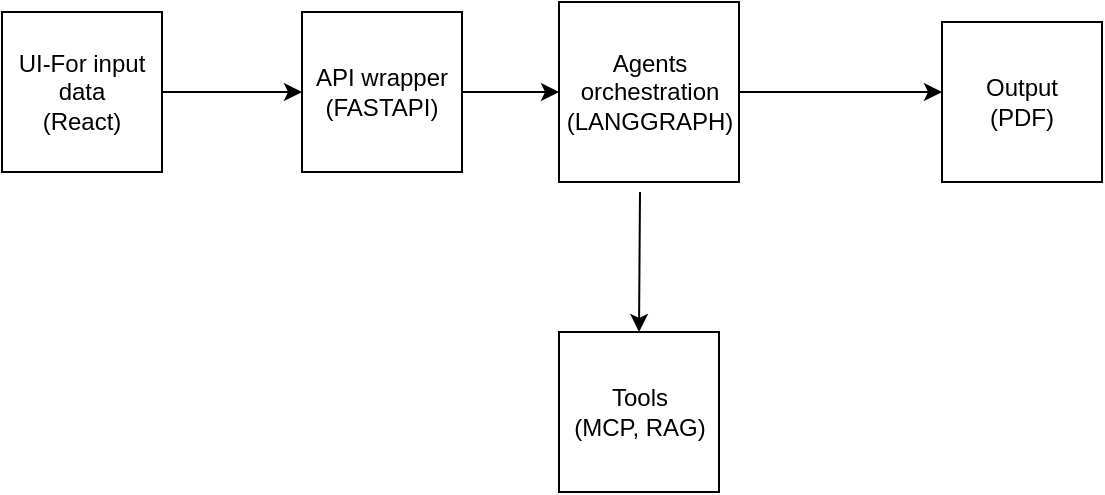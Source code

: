 <mxfile version="27.0.9" pages="2">
  <diagram name="HLD" id="ttDJFqqFcoFR2nL8kNPs">
    <mxGraphModel dx="976" dy="751" grid="1" gridSize="10" guides="1" tooltips="1" connect="1" arrows="1" fold="1" page="1" pageScale="1" pageWidth="827" pageHeight="1169" math="0" shadow="0">
      <root>
        <mxCell id="0" />
        <mxCell id="1" parent="0" />
        <mxCell id="3VN7QrqqQd_PNtmZmsZN-1" value="UI-For input data&lt;br&gt;(React)" style="whiteSpace=wrap;html=1;aspect=fixed;" parent="1" vertex="1">
          <mxGeometry x="90" y="60" width="80" height="80" as="geometry" />
        </mxCell>
        <mxCell id="3VN7QrqqQd_PNtmZmsZN-2" value="" style="endArrow=classic;html=1;rounded=0;" parent="1" edge="1">
          <mxGeometry width="50" height="50" relative="1" as="geometry">
            <mxPoint x="170" y="100" as="sourcePoint" />
            <mxPoint x="240" y="100" as="targetPoint" />
          </mxGeometry>
        </mxCell>
        <mxCell id="3VN7QrqqQd_PNtmZmsZN-3" value="API wrapper&lt;div&gt;(FASTAPI)&lt;/div&gt;" style="whiteSpace=wrap;html=1;aspect=fixed;" parent="1" vertex="1">
          <mxGeometry x="240" y="60" width="80" height="80" as="geometry" />
        </mxCell>
        <mxCell id="3VN7QrqqQd_PNtmZmsZN-5" value="" style="endArrow=classic;html=1;rounded=0;exitX=1;exitY=0.5;exitDx=0;exitDy=0;" parent="1" source="3VN7QrqqQd_PNtmZmsZN-3" target="3VN7QrqqQd_PNtmZmsZN-6" edge="1">
          <mxGeometry width="50" height="50" relative="1" as="geometry">
            <mxPoint x="390" y="400" as="sourcePoint" />
            <mxPoint x="410" y="100" as="targetPoint" />
          </mxGeometry>
        </mxCell>
        <mxCell id="3VN7QrqqQd_PNtmZmsZN-6" value="Agents orchestration&lt;div&gt;(LANGGRAPH)&lt;/div&gt;" style="whiteSpace=wrap;html=1;aspect=fixed;" parent="1" vertex="1">
          <mxGeometry x="368.5" y="55" width="90" height="90" as="geometry" />
        </mxCell>
        <mxCell id="3VN7QrqqQd_PNtmZmsZN-7" value="" style="endArrow=classic;html=1;rounded=0;entryX=0.5;entryY=0;entryDx=0;entryDy=0;" parent="1" target="3VN7QrqqQd_PNtmZmsZN-8" edge="1">
          <mxGeometry width="50" height="50" relative="1" as="geometry">
            <mxPoint x="409" y="150" as="sourcePoint" />
            <mxPoint x="510" y="100" as="targetPoint" />
            <Array as="points" />
          </mxGeometry>
        </mxCell>
        <mxCell id="3VN7QrqqQd_PNtmZmsZN-8" value="Tools&lt;div&gt;(MCP, RAG)&lt;/div&gt;" style="whiteSpace=wrap;html=1;aspect=fixed;" parent="1" vertex="1">
          <mxGeometry x="368.5" y="220" width="80" height="80" as="geometry" />
        </mxCell>
        <mxCell id="3VN7QrqqQd_PNtmZmsZN-9" value="" style="endArrow=classic;html=1;rounded=0;exitX=1;exitY=0.5;exitDx=0;exitDy=0;" parent="1" source="3VN7QrqqQd_PNtmZmsZN-6" edge="1">
          <mxGeometry width="50" height="50" relative="1" as="geometry">
            <mxPoint x="590" y="105" as="sourcePoint" />
            <mxPoint x="560" y="100" as="targetPoint" />
          </mxGeometry>
        </mxCell>
        <mxCell id="3VN7QrqqQd_PNtmZmsZN-11" value="Output&lt;div&gt;(PDF)&lt;/div&gt;" style="whiteSpace=wrap;html=1;aspect=fixed;" parent="1" vertex="1">
          <mxGeometry x="560" y="65" width="80" height="80" as="geometry" />
        </mxCell>
      </root>
    </mxGraphModel>
  </diagram>
  <diagram id="HENDgW5nFe9i1qZI1Ltb" name="Agnetic AI flow">
    <mxGraphModel dx="1027" dy="791" grid="1" gridSize="10" guides="1" tooltips="1" connect="1" arrows="1" fold="1" page="1" pageScale="1" pageWidth="827" pageHeight="1169" math="0" shadow="0">
      <root>
        <mxCell id="0" />
        <mxCell id="1" parent="0" />
        <mxCell id="ep2F-Kuv4KCRfVvgyv6r-3" value="__START__" style="rounded=1;whiteSpace=wrap;html=1;" parent="1" vertex="1">
          <mxGeometry x="294" y="40" width="120" height="60" as="geometry" />
        </mxCell>
        <mxCell id="ep2F-Kuv4KCRfVvgyv6r-4" value="" style="endArrow=classic;html=1;rounded=0;exitX=0.446;exitY=0.992;exitDx=0;exitDy=0;exitPerimeter=0;" parent="1" source="ep2F-Kuv4KCRfVvgyv6r-3" edge="1">
          <mxGeometry width="50" height="50" relative="1" as="geometry">
            <mxPoint x="350" y="190" as="sourcePoint" />
            <mxPoint x="348" y="160" as="targetPoint" />
          </mxGeometry>
        </mxCell>
        <mxCell id="ep2F-Kuv4KCRfVvgyv6r-5" value="Data Parser Agent" style="rounded=0;whiteSpace=wrap;html=1;" parent="1" vertex="1">
          <mxGeometry x="294" y="160" width="120" height="60" as="geometry" />
        </mxCell>
        <mxCell id="ep2F-Kuv4KCRfVvgyv6r-6" value="" style="endArrow=classic;html=1;rounded=0;" parent="1" edge="1">
          <mxGeometry width="50" height="50" relative="1" as="geometry">
            <mxPoint x="350" y="220" as="sourcePoint" />
            <mxPoint x="350" y="290" as="targetPoint" />
          </mxGeometry>
        </mxCell>
        <mxCell id="ep2F-Kuv4KCRfVvgyv6r-8" value="Category Classifier&lt;br&gt;Agent" style="rounded=0;whiteSpace=wrap;html=1;" parent="1" vertex="1">
          <mxGeometry x="290" y="290" width="120" height="60" as="geometry" />
        </mxCell>
        <mxCell id="ep2F-Kuv4KCRfVvgyv6r-9" value="Validator Agent&lt;br&gt;(reason validation and options)" style="rounded=0;whiteSpace=wrap;html=1;" parent="1" vertex="1">
          <mxGeometry x="490" y="290" width="120" height="60" as="geometry" />
        </mxCell>
        <mxCell id="ep2F-Kuv4KCRfVvgyv6r-11" value="" style="endArrow=classic;html=1;rounded=0;exitX=1;exitY=0.5;exitDx=0;exitDy=0;" parent="1" source="ep2F-Kuv4KCRfVvgyv6r-8" edge="1">
          <mxGeometry width="50" height="50" relative="1" as="geometry">
            <mxPoint x="490" y="300" as="sourcePoint" />
            <mxPoint x="490" y="320" as="targetPoint" />
          </mxGeometry>
        </mxCell>
        <mxCell id="ep2F-Kuv4KCRfVvgyv6r-12" value="" style="endArrow=classic;html=1;rounded=0;" parent="1" edge="1">
          <mxGeometry width="50" height="50" relative="1" as="geometry">
            <mxPoint x="550" y="350" as="sourcePoint" />
            <mxPoint x="550" y="410" as="targetPoint" />
          </mxGeometry>
        </mxCell>
        <mxCell id="ep2F-Kuv4KCRfVvgyv6r-13" value="Analyzer Agent&lt;br&gt;(DB and search results)" style="rounded=0;whiteSpace=wrap;html=1;" parent="1" vertex="1">
          <mxGeometry x="490" y="410" width="120" height="60" as="geometry" />
        </mxCell>
        <mxCell id="ep2F-Kuv4KCRfVvgyv6r-14" value="" style="endArrow=classic;html=1;rounded=0;" parent="1" edge="1">
          <mxGeometry width="50" height="50" relative="1" as="geometry">
            <mxPoint x="490" y="439.5" as="sourcePoint" />
            <mxPoint x="420" y="439.5" as="targetPoint" />
          </mxGeometry>
        </mxCell>
        <mxCell id="ep2F-Kuv4KCRfVvgyv6r-16" value="Search tool&lt;div&gt;(Competetive pricing, market price)&lt;/div&gt;" style="rounded=1;whiteSpace=wrap;html=1;" parent="1" vertex="1">
          <mxGeometry x="600" y="170" width="120" height="60" as="geometry" />
        </mxCell>
        <mxCell id="ep2F-Kuv4KCRfVvgyv6r-17" value="" style="endArrow=classic;startArrow=classic;html=1;rounded=0;exitX=0.75;exitY=0;exitDx=0;exitDy=0;" parent="1" source="ep2F-Kuv4KCRfVvgyv6r-9" edge="1">
          <mxGeometry width="50" height="50" relative="1" as="geometry">
            <mxPoint x="590" y="280" as="sourcePoint" />
            <mxPoint x="640" y="230" as="targetPoint" />
          </mxGeometry>
        </mxCell>
        <mxCell id="ep2F-Kuv4KCRfVvgyv6r-18" value="" style="endArrow=classic;startArrow=classic;html=1;rounded=0;entryX=0.5;entryY=1;entryDx=0;entryDy=0;" parent="1" target="ep2F-Kuv4KCRfVvgyv6r-19" edge="1">
          <mxGeometry width="50" height="50" relative="1" as="geometry">
            <mxPoint x="520" y="290" as="sourcePoint" />
            <mxPoint x="520" y="210" as="targetPoint" />
          </mxGeometry>
        </mxCell>
        <mxCell id="ep2F-Kuv4KCRfVvgyv6r-19" value="Db retrieval(RAG)&lt;br&gt;(past data)&amp;nbsp;" style="rounded=1;whiteSpace=wrap;html=1;" parent="1" vertex="1">
          <mxGeometry x="460" y="100" width="120" height="60" as="geometry" />
        </mxCell>
        <mxCell id="ep2F-Kuv4KCRfVvgyv6r-20" value="Output Generator&lt;br&gt;(Final Steategy, PDF)" style="rounded=0;whiteSpace=wrap;html=1;" parent="1" vertex="1">
          <mxGeometry x="294" y="420" width="120" height="60" as="geometry" />
        </mxCell>
        <mxCell id="ep2F-Kuv4KCRfVvgyv6r-21" value="" style="endArrow=classic;html=1;rounded=0;exitX=0.5;exitY=1;exitDx=0;exitDy=0;" parent="1" source="ep2F-Kuv4KCRfVvgyv6r-20" edge="1">
          <mxGeometry width="50" height="50" relative="1" as="geometry">
            <mxPoint x="330" y="510" as="sourcePoint" />
            <mxPoint x="354" y="550" as="targetPoint" />
          </mxGeometry>
        </mxCell>
        <mxCell id="ep2F-Kuv4KCRfVvgyv6r-22" value="__END__" style="rounded=1;whiteSpace=wrap;html=1;" parent="1" vertex="1">
          <mxGeometry x="294" y="555" width="120" height="60" as="geometry" />
        </mxCell>
      </root>
    </mxGraphModel>
  </diagram>
</mxfile>

